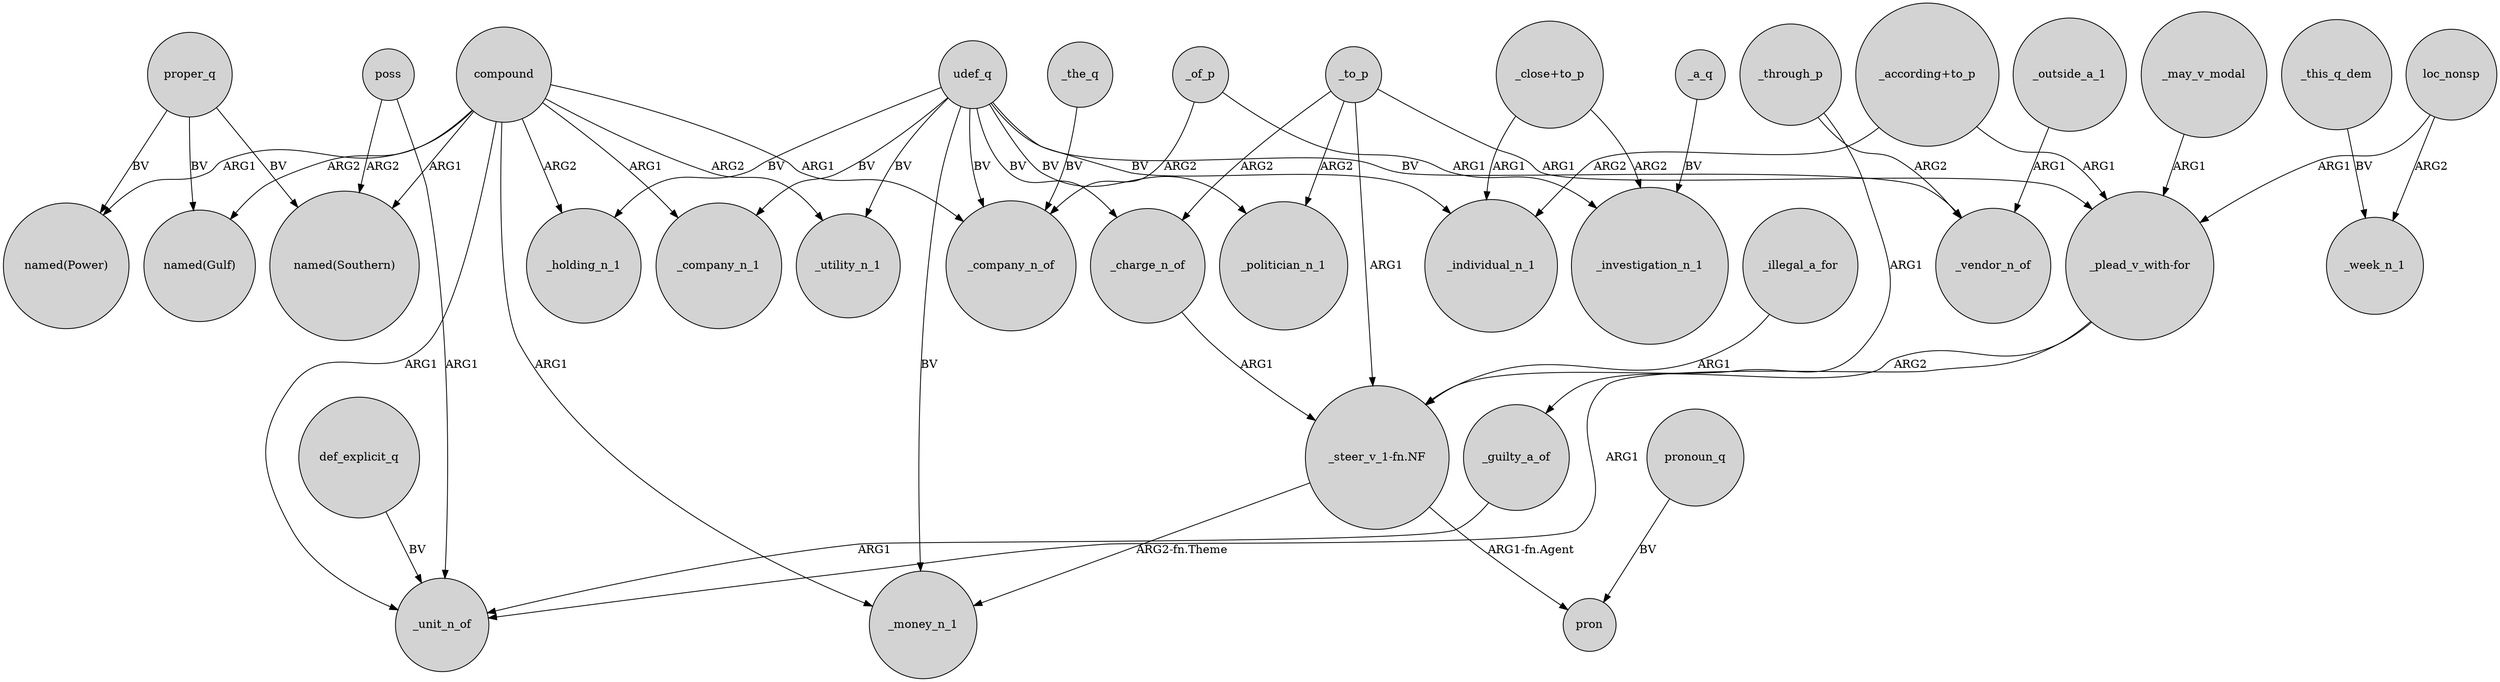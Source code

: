 digraph {
	node [shape=circle style=filled]
	udef_q -> _money_n_1 [label=BV]
	compound -> "named(Power)" [label=ARG1]
	poss -> "named(Southern)" [label=ARG2]
	"_steer_v_1-fn.NF" -> _money_n_1 [label="ARG2-fn.Theme"]
	def_explicit_q -> _unit_n_of [label=BV]
	compound -> _unit_n_of [label=ARG1]
	compound -> "named(Gulf)" [label=ARG2]
	"_according+to_p" -> "_plead_v_with-for" [label=ARG1]
	loc_nonsp -> "_plead_v_with-for" [label=ARG1]
	_may_v_modal -> "_plead_v_with-for" [label=ARG1]
	_to_p -> _charge_n_of [label=ARG2]
	_guilty_a_of -> _unit_n_of [label=ARG1]
	compound -> _company_n_1 [label=ARG1]
	_charge_n_of -> "_steer_v_1-fn.NF" [label=ARG1]
	"_close+to_p" -> _investigation_n_1 [label=ARG2]
	udef_q -> _utility_n_1 [label=BV]
	compound -> _holding_n_1 [label=ARG2]
	_to_p -> _politician_n_1 [label=ARG2]
	_to_p -> "_plead_v_with-for" [label=ARG1]
	"_plead_v_with-for" -> _guilty_a_of [label=ARG2]
	udef_q -> _individual_n_1 [label=BV]
	udef_q -> _charge_n_of [label=BV]
	_illegal_a_for -> "_steer_v_1-fn.NF" [label=ARG1]
	"_according+to_p" -> _individual_n_1 [label=ARG2]
	_the_q -> _company_n_of [label=BV]
	udef_q -> _politician_n_1 [label=BV]
	compound -> "named(Southern)" [label=ARG1]
	_to_p -> "_steer_v_1-fn.NF" [label=ARG1]
	_through_p -> "_steer_v_1-fn.NF" [label=ARG1]
	compound -> _money_n_1 [label=ARG1]
	compound -> _company_n_of [label=ARG1]
	_this_q_dem -> _week_n_1 [label=BV]
	pronoun_q -> pron [label=BV]
	proper_q -> "named(Southern)" [label=BV]
	loc_nonsp -> _week_n_1 [label=ARG2]
	poss -> _unit_n_of [label=ARG1]
	_a_q -> _investigation_n_1 [label=BV]
	_outside_a_1 -> _vendor_n_of [label=ARG1]
	_through_p -> _vendor_n_of [label=ARG2]
	"_plead_v_with-for" -> _unit_n_of [label=ARG1]
	_of_p -> _company_n_of [label=ARG2]
	_of_p -> _investigation_n_1 [label=ARG1]
	compound -> _utility_n_1 [label=ARG2]
	udef_q -> _vendor_n_of [label=BV]
	proper_q -> "named(Gulf)" [label=BV]
	proper_q -> "named(Power)" [label=BV]
	udef_q -> _company_n_of [label=BV]
	udef_q -> _holding_n_1 [label=BV]
	"_steer_v_1-fn.NF" -> pron [label="ARG1-fn.Agent"]
	udef_q -> _company_n_1 [label=BV]
	"_close+to_p" -> _individual_n_1 [label=ARG1]
}
